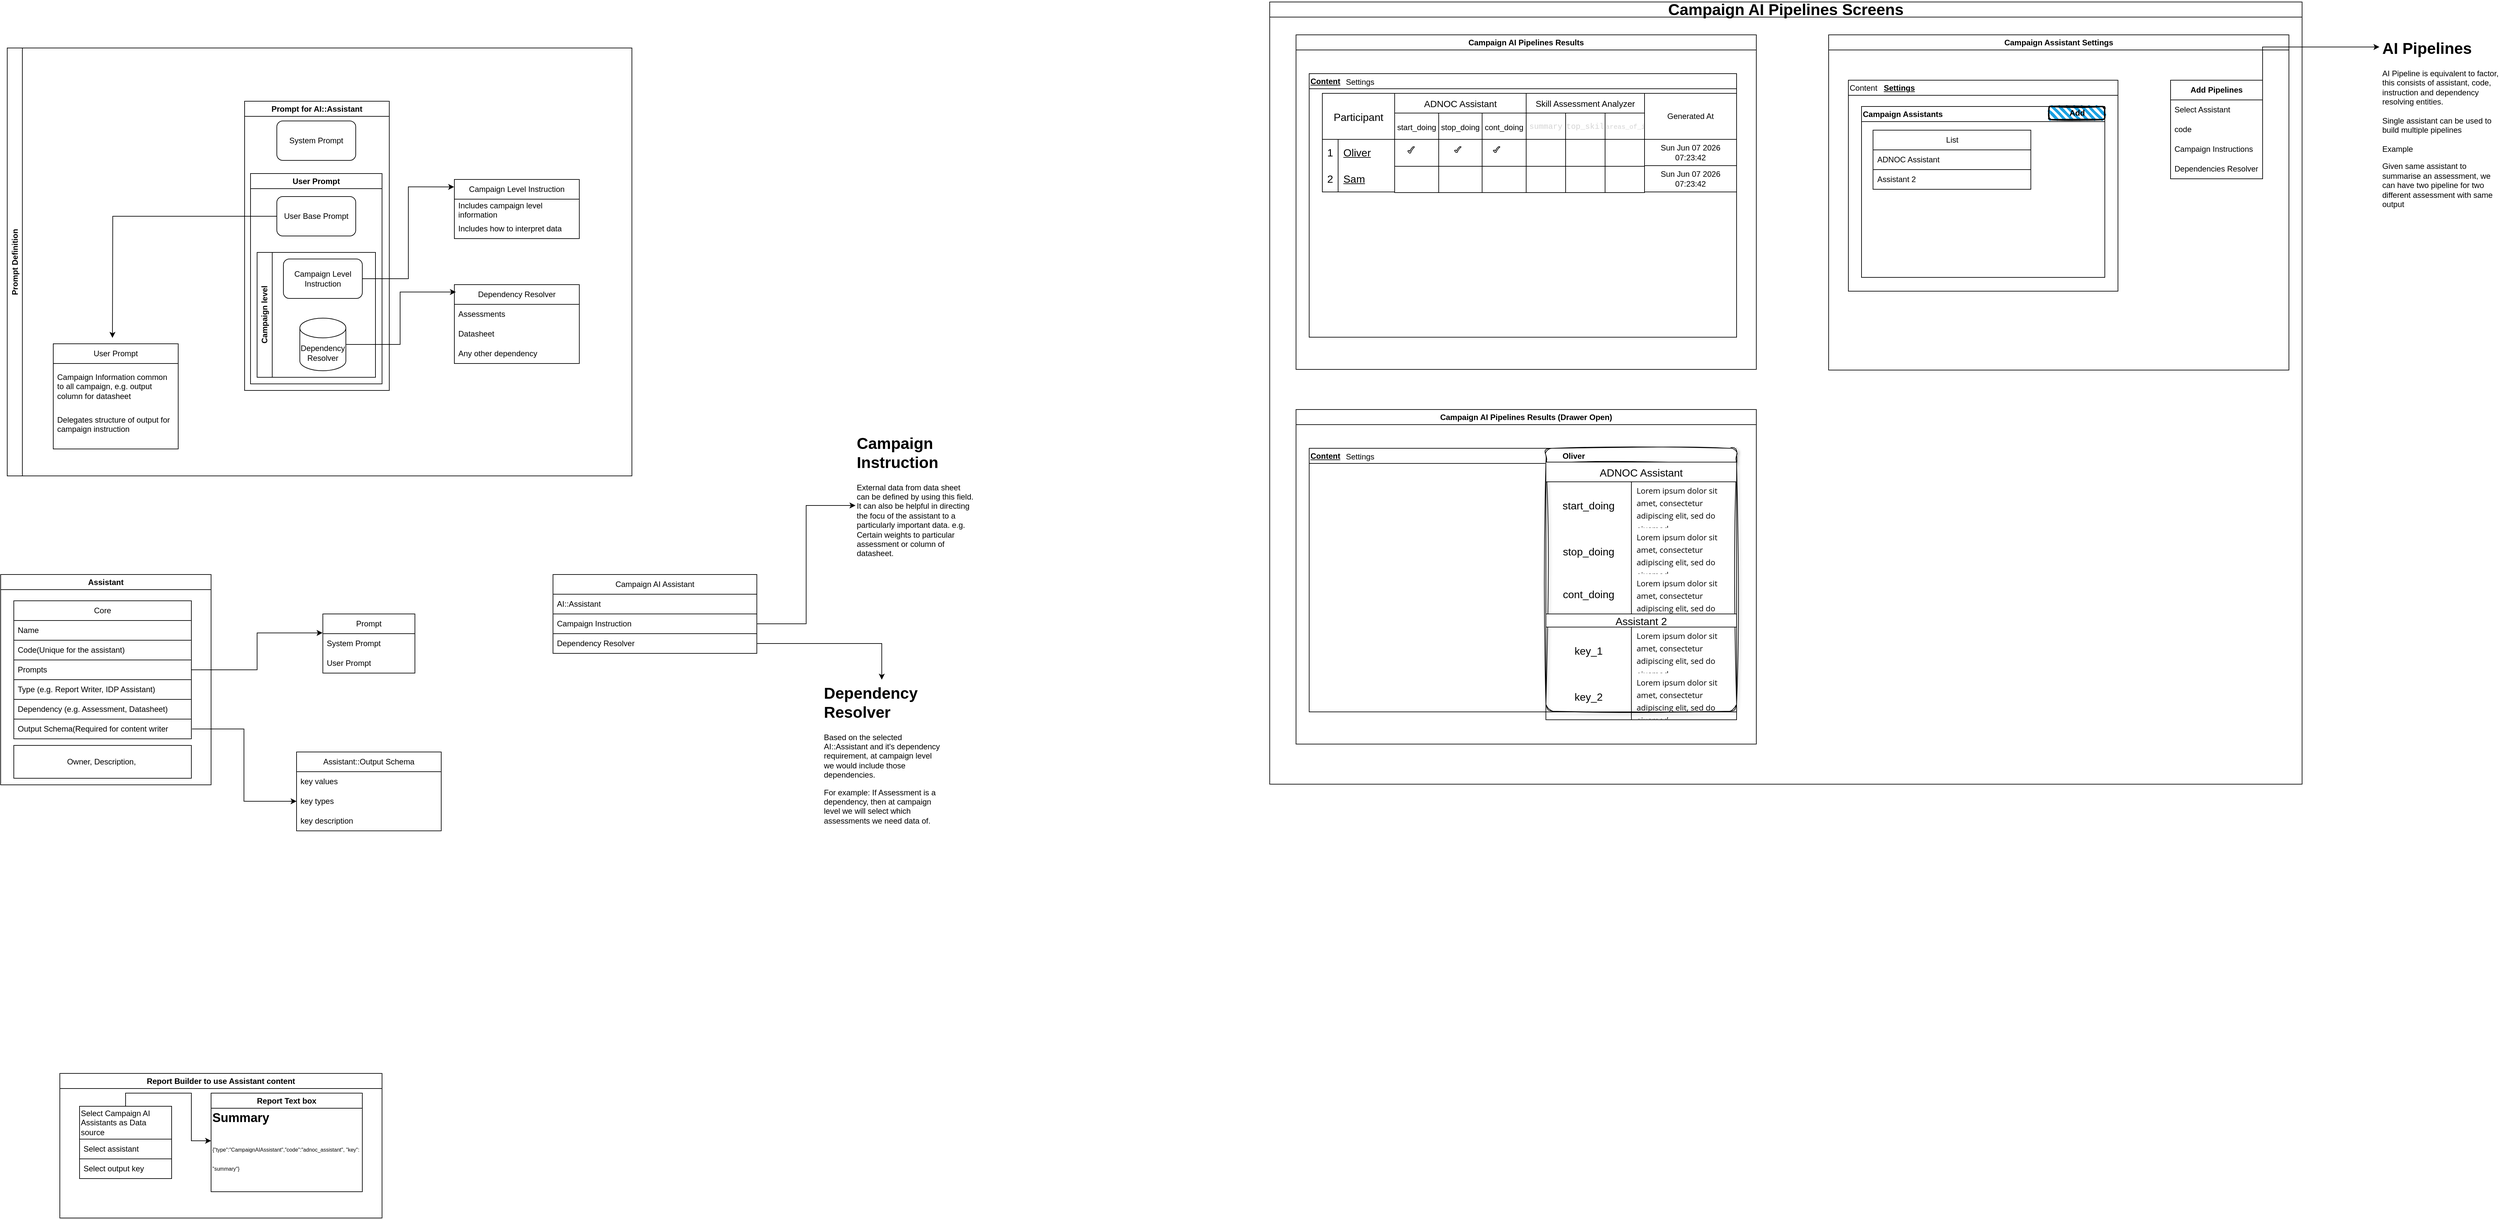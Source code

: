 <mxfile version="27.1.6">
  <diagram name="Page-1" id="SSzMfHvwIdfggM3md5LJ">
    <mxGraphModel dx="814" dy="12551" grid="1" gridSize="10" guides="1" tooltips="1" connect="1" arrows="1" fold="1" page="1" pageScale="1" pageWidth="19200" pageHeight="12000" math="0" shadow="0">
      <root>
        <mxCell id="0" />
        <mxCell id="1" parent="0" />
        <mxCell id="PlvmzQfx7ljTFL7CO23Y-20" value="Campaign Level Instruction" style="swimlane;fontStyle=0;childLayout=stackLayout;horizontal=1;startSize=30;horizontalStack=0;resizeParent=1;resizeParentMax=0;resizeLast=0;collapsible=1;marginBottom=0;whiteSpace=wrap;html=1;" parent="1" vertex="1">
          <mxGeometry x="790" y="-460" width="190" height="90" as="geometry" />
        </mxCell>
        <mxCell id="PlvmzQfx7ljTFL7CO23Y-21" value="Includes campaign level information" style="text;strokeColor=none;fillColor=none;align=left;verticalAlign=middle;spacingLeft=4;spacingRight=4;overflow=hidden;points=[[0,0.5],[1,0.5]];portConstraint=eastwest;rotatable=0;whiteSpace=wrap;html=1;" parent="PlvmzQfx7ljTFL7CO23Y-20" vertex="1">
          <mxGeometry y="30" width="190" height="30" as="geometry" />
        </mxCell>
        <mxCell id="PlvmzQfx7ljTFL7CO23Y-23" value="Includes how to interpret data" style="text;strokeColor=none;fillColor=none;align=left;verticalAlign=middle;spacingLeft=4;spacingRight=4;overflow=hidden;points=[[0,0.5],[1,0.5]];portConstraint=eastwest;rotatable=0;whiteSpace=wrap;html=1;" parent="PlvmzQfx7ljTFL7CO23Y-20" vertex="1">
          <mxGeometry y="60" width="190" height="30" as="geometry" />
        </mxCell>
        <mxCell id="PlvmzQfx7ljTFL7CO23Y-27" value="Dependency Resolver" style="swimlane;fontStyle=0;childLayout=stackLayout;horizontal=1;startSize=30;horizontalStack=0;resizeParent=1;resizeParentMax=0;resizeLast=0;collapsible=1;marginBottom=0;whiteSpace=wrap;html=1;" parent="1" vertex="1">
          <mxGeometry x="790" y="-300" width="190" height="120" as="geometry" />
        </mxCell>
        <mxCell id="PlvmzQfx7ljTFL7CO23Y-28" value="Assessments" style="text;strokeColor=none;fillColor=none;align=left;verticalAlign=middle;spacingLeft=4;spacingRight=4;overflow=hidden;points=[[0,0.5],[1,0.5]];portConstraint=eastwest;rotatable=0;whiteSpace=wrap;html=1;" parent="PlvmzQfx7ljTFL7CO23Y-27" vertex="1">
          <mxGeometry y="30" width="190" height="30" as="geometry" />
        </mxCell>
        <mxCell id="PlvmzQfx7ljTFL7CO23Y-29" value="Datasheet" style="text;strokeColor=none;fillColor=none;align=left;verticalAlign=middle;spacingLeft=4;spacingRight=4;overflow=hidden;points=[[0,0.5],[1,0.5]];portConstraint=eastwest;rotatable=0;whiteSpace=wrap;html=1;" parent="PlvmzQfx7ljTFL7CO23Y-27" vertex="1">
          <mxGeometry y="60" width="190" height="30" as="geometry" />
        </mxCell>
        <mxCell id="PlvmzQfx7ljTFL7CO23Y-30" value="Any other dependency" style="text;strokeColor=none;fillColor=none;align=left;verticalAlign=middle;spacingLeft=4;spacingRight=4;overflow=hidden;points=[[0,0.5],[1,0.5]];portConstraint=eastwest;rotatable=0;whiteSpace=wrap;html=1;" parent="PlvmzQfx7ljTFL7CO23Y-27" vertex="1">
          <mxGeometry y="90" width="190" height="30" as="geometry" />
        </mxCell>
        <mxCell id="CMrl497mcLFZJ8g_c2Jp-1" value="User Prompt" style="swimlane;fontStyle=0;childLayout=stackLayout;horizontal=1;startSize=30;horizontalStack=0;resizeParent=1;resizeParentMax=0;resizeLast=0;collapsible=1;marginBottom=0;whiteSpace=wrap;html=1;" parent="1" vertex="1">
          <mxGeometry x="180" y="-210" width="190" height="160" as="geometry" />
        </mxCell>
        <mxCell id="CMrl497mcLFZJ8g_c2Jp-2" value="Campaign Information common to all campaign, e.g. output column for datasheet" style="text;strokeColor=none;fillColor=none;align=left;verticalAlign=middle;spacingLeft=4;spacingRight=4;overflow=hidden;points=[[0,0.5],[1,0.5]];portConstraint=eastwest;rotatable=0;whiteSpace=wrap;html=1;" parent="CMrl497mcLFZJ8g_c2Jp-1" vertex="1">
          <mxGeometry y="30" width="190" height="70" as="geometry" />
        </mxCell>
        <mxCell id="CMrl497mcLFZJ8g_c2Jp-3" value="Delegates structure of output for campaign instruction&lt;div&gt;&lt;br&gt;&lt;/div&gt;" style="text;strokeColor=none;fillColor=none;align=left;verticalAlign=middle;spacingLeft=4;spacingRight=4;overflow=hidden;points=[[0,0.5],[1,0.5]];portConstraint=eastwest;rotatable=0;whiteSpace=wrap;html=1;" parent="CMrl497mcLFZJ8g_c2Jp-1" vertex="1">
          <mxGeometry y="100" width="190" height="60" as="geometry" />
        </mxCell>
        <mxCell id="bE3iOkApcKu_SPNstHbB-1" value="Assistant" style="swimlane;whiteSpace=wrap;html=1;" parent="1" vertex="1">
          <mxGeometry x="100" y="141" width="320" height="320" as="geometry">
            <mxRectangle x="100" y="141" width="90" height="30" as="alternateBounds" />
          </mxGeometry>
        </mxCell>
        <mxCell id="bE3iOkApcKu_SPNstHbB-2" value="Core" style="swimlane;fontStyle=0;childLayout=stackLayout;horizontal=1;startSize=30;horizontalStack=0;resizeParent=1;resizeParentMax=0;resizeLast=0;collapsible=1;marginBottom=0;whiteSpace=wrap;html=1;" parent="bE3iOkApcKu_SPNstHbB-1" vertex="1">
          <mxGeometry x="20" y="40" width="270" height="210" as="geometry" />
        </mxCell>
        <mxCell id="bE3iOkApcKu_SPNstHbB-3" value="Name" style="text;strokeColor=none;fillColor=none;align=left;verticalAlign=middle;spacingLeft=4;spacingRight=4;overflow=hidden;points=[[0,0.5],[1,0.5]];portConstraint=eastwest;rotatable=0;whiteSpace=wrap;html=1;" parent="bE3iOkApcKu_SPNstHbB-2" vertex="1">
          <mxGeometry y="30" width="270" height="30" as="geometry" />
        </mxCell>
        <mxCell id="bE3iOkApcKu_SPNstHbB-4" value="Code(Unique for the assistant)" style="text;strokeColor=default;fillColor=none;align=left;verticalAlign=middle;spacingLeft=4;spacingRight=4;overflow=hidden;points=[[0,0.5],[1,0.5]];portConstraint=eastwest;rotatable=0;whiteSpace=wrap;html=1;" parent="bE3iOkApcKu_SPNstHbB-2" vertex="1">
          <mxGeometry y="60" width="270" height="30" as="geometry" />
        </mxCell>
        <mxCell id="bE3iOkApcKu_SPNstHbB-5" value="Prompts" style="text;strokeColor=default;fillColor=none;align=left;verticalAlign=middle;spacingLeft=4;spacingRight=4;overflow=hidden;points=[[0,0.5],[1,0.5]];portConstraint=eastwest;rotatable=0;whiteSpace=wrap;html=1;" parent="bE3iOkApcKu_SPNstHbB-2" vertex="1">
          <mxGeometry y="90" width="270" height="30" as="geometry" />
        </mxCell>
        <mxCell id="bE3iOkApcKu_SPNstHbB-6" value="Type (e.g. Report Writer, IDP Assistant)" style="text;strokeColor=default;fillColor=none;align=left;verticalAlign=middle;spacingLeft=4;spacingRight=4;overflow=hidden;points=[[0,0.5],[1,0.5]];portConstraint=eastwest;rotatable=0;whiteSpace=wrap;html=1;" parent="bE3iOkApcKu_SPNstHbB-2" vertex="1">
          <mxGeometry y="120" width="270" height="30" as="geometry" />
        </mxCell>
        <mxCell id="bE3iOkApcKu_SPNstHbB-7" value="Dependency (e.g. Assessment, Datasheet)" style="text;strokeColor=default;fillColor=none;align=left;verticalAlign=middle;spacingLeft=4;spacingRight=4;overflow=hidden;points=[[0,0.5],[1,0.5]];portConstraint=eastwest;rotatable=0;whiteSpace=wrap;html=1;" parent="bE3iOkApcKu_SPNstHbB-2" vertex="1">
          <mxGeometry y="150" width="270" height="30" as="geometry" />
        </mxCell>
        <mxCell id="bE3iOkApcKu_SPNstHbB-8" value="Output Schema(Required for content writer" style="text;strokeColor=default;fillColor=none;align=left;verticalAlign=middle;spacingLeft=4;spacingRight=4;overflow=hidden;points=[[0,0.5],[1,0.5]];portConstraint=eastwest;rotatable=0;whiteSpace=wrap;html=1;perimeterSpacing=1;rounded=0;" parent="bE3iOkApcKu_SPNstHbB-2" vertex="1">
          <mxGeometry y="180" width="270" height="30" as="geometry" />
        </mxCell>
        <mxCell id="bE3iOkApcKu_SPNstHbB-20" value="" style="rounded=0;whiteSpace=wrap;html=1;" parent="bE3iOkApcKu_SPNstHbB-1" vertex="1">
          <mxGeometry x="20" y="260" width="270" height="50" as="geometry" />
        </mxCell>
        <mxCell id="bE3iOkApcKu_SPNstHbB-21" value="Owner, Description,&amp;nbsp;" style="text;html=1;align=center;verticalAlign=middle;whiteSpace=wrap;rounded=0;" parent="bE3iOkApcKu_SPNstHbB-1" vertex="1">
          <mxGeometry x="30" y="270" width="250" height="30" as="geometry" />
        </mxCell>
        <mxCell id="bE3iOkApcKu_SPNstHbB-9" value="Assistant::Output Schema" style="swimlane;fontStyle=0;childLayout=stackLayout;horizontal=1;startSize=30;horizontalStack=0;resizeParent=1;resizeParentMax=0;resizeLast=0;collapsible=1;marginBottom=0;whiteSpace=wrap;html=1;" parent="1" vertex="1">
          <mxGeometry x="550" y="411" width="220" height="120" as="geometry" />
        </mxCell>
        <mxCell id="bE3iOkApcKu_SPNstHbB-10" value="key values" style="text;strokeColor=none;fillColor=none;align=left;verticalAlign=middle;spacingLeft=4;spacingRight=4;overflow=hidden;points=[[0,0.5],[1,0.5]];portConstraint=eastwest;rotatable=0;whiteSpace=wrap;html=1;" parent="bE3iOkApcKu_SPNstHbB-9" vertex="1">
          <mxGeometry y="30" width="220" height="30" as="geometry" />
        </mxCell>
        <mxCell id="bE3iOkApcKu_SPNstHbB-11" value="key types" style="text;strokeColor=none;fillColor=none;align=left;verticalAlign=middle;spacingLeft=4;spacingRight=4;overflow=hidden;points=[[0,0.5],[1,0.5]];portConstraint=eastwest;rotatable=0;whiteSpace=wrap;html=1;" parent="bE3iOkApcKu_SPNstHbB-9" vertex="1">
          <mxGeometry y="60" width="220" height="30" as="geometry" />
        </mxCell>
        <mxCell id="bE3iOkApcKu_SPNstHbB-12" value="key description" style="text;strokeColor=none;fillColor=none;align=left;verticalAlign=middle;spacingLeft=4;spacingRight=4;overflow=hidden;points=[[0,0.5],[1,0.5]];portConstraint=eastwest;rotatable=0;whiteSpace=wrap;html=1;" parent="bE3iOkApcKu_SPNstHbB-9" vertex="1">
          <mxGeometry y="90" width="220" height="30" as="geometry" />
        </mxCell>
        <mxCell id="bE3iOkApcKu_SPNstHbB-13" style="edgeStyle=orthogonalEdgeStyle;rounded=0;orthogonalLoop=1;jettySize=auto;html=1;exitX=1;exitY=0.5;exitDx=0;exitDy=0;entryX=0;entryY=0.5;entryDx=0;entryDy=0;" parent="1" source="bE3iOkApcKu_SPNstHbB-8" target="bE3iOkApcKu_SPNstHbB-11" edge="1">
          <mxGeometry relative="1" as="geometry" />
        </mxCell>
        <mxCell id="bE3iOkApcKu_SPNstHbB-15" style="edgeStyle=orthogonalEdgeStyle;rounded=0;orthogonalLoop=1;jettySize=auto;html=1;exitX=1;exitY=0.5;exitDx=0;exitDy=0;entryX=-0.003;entryY=-0.038;entryDx=0;entryDy=0;entryPerimeter=0;" parent="1" source="bE3iOkApcKu_SPNstHbB-5" target="bE3iOkApcKu_SPNstHbB-48" edge="1">
          <mxGeometry relative="1" as="geometry">
            <mxPoint x="560" y="211" as="targetPoint" />
          </mxGeometry>
        </mxCell>
        <mxCell id="bE3iOkApcKu_SPNstHbB-16" value="Campaign AI Assistant" style="swimlane;fontStyle=0;childLayout=stackLayout;horizontal=1;startSize=30;horizontalStack=0;resizeParent=1;resizeParentMax=0;resizeLast=0;collapsible=1;marginBottom=0;whiteSpace=wrap;html=1;" parent="1" vertex="1">
          <mxGeometry x="940" y="141" width="310" height="120" as="geometry" />
        </mxCell>
        <mxCell id="bE3iOkApcKu_SPNstHbB-18" value="AI::Assistant" style="text;strokeColor=none;fillColor=none;align=left;verticalAlign=middle;spacingLeft=4;spacingRight=4;overflow=hidden;points=[[0,0.5],[1,0.5]];portConstraint=eastwest;rotatable=0;whiteSpace=wrap;html=1;" parent="bE3iOkApcKu_SPNstHbB-16" vertex="1">
          <mxGeometry y="30" width="310" height="30" as="geometry" />
        </mxCell>
        <mxCell id="bE3iOkApcKu_SPNstHbB-19" value="Campaign Instruction" style="text;strokeColor=default;fillColor=none;align=left;verticalAlign=middle;spacingLeft=4;spacingRight=4;overflow=hidden;points=[[0,0.5],[1,0.5]];portConstraint=eastwest;rotatable=0;whiteSpace=wrap;html=1;" parent="bE3iOkApcKu_SPNstHbB-16" vertex="1">
          <mxGeometry y="60" width="310" height="30" as="geometry" />
        </mxCell>
        <mxCell id="bE3iOkApcKu_SPNstHbB-24" value="Dependency Resolver" style="text;strokeColor=none;fillColor=none;align=left;verticalAlign=middle;spacingLeft=4;spacingRight=4;overflow=hidden;points=[[0,0.5],[1,0.5]];portConstraint=eastwest;rotatable=0;whiteSpace=wrap;html=1;" parent="bE3iOkApcKu_SPNstHbB-16" vertex="1">
          <mxGeometry y="90" width="310" height="30" as="geometry" />
        </mxCell>
        <mxCell id="bE3iOkApcKu_SPNstHbB-32" value="Prompt for AI::Assistant" style="swimlane;whiteSpace=wrap;html=1;" parent="1" vertex="1">
          <mxGeometry x="471" y="-579" width="220" height="440" as="geometry" />
        </mxCell>
        <mxCell id="bE3iOkApcKu_SPNstHbB-33" value="System Prompt" style="rounded=1;whiteSpace=wrap;html=1;" parent="bE3iOkApcKu_SPNstHbB-32" vertex="1">
          <mxGeometry x="49" y="30" width="120" height="60" as="geometry" />
        </mxCell>
        <mxCell id="bE3iOkApcKu_SPNstHbB-41" style="edgeStyle=orthogonalEdgeStyle;rounded=0;orthogonalLoop=1;jettySize=auto;html=1;exitX=0;exitY=0.5;exitDx=0;exitDy=0;" parent="bE3iOkApcKu_SPNstHbB-32" source="bE3iOkApcKu_SPNstHbB-34" edge="1">
          <mxGeometry relative="1" as="geometry">
            <mxPoint x="-201" y="360" as="targetPoint" />
          </mxGeometry>
        </mxCell>
        <mxCell id="bE3iOkApcKu_SPNstHbB-34" value="User Base Prompt" style="rounded=1;whiteSpace=wrap;html=1;" parent="bE3iOkApcKu_SPNstHbB-32" vertex="1">
          <mxGeometry x="49" y="145" width="120" height="60" as="geometry" />
        </mxCell>
        <mxCell id="bE3iOkApcKu_SPNstHbB-35" value="Campaign level" style="swimlane;horizontal=0;whiteSpace=wrap;html=1;" parent="bE3iOkApcKu_SPNstHbB-32" vertex="1">
          <mxGeometry x="19" y="230" width="180" height="190" as="geometry" />
        </mxCell>
        <mxCell id="bE3iOkApcKu_SPNstHbB-36" value="Campaign Level Instruction" style="rounded=1;whiteSpace=wrap;html=1;" parent="bE3iOkApcKu_SPNstHbB-35" vertex="1">
          <mxGeometry x="40" y="10" width="120" height="60" as="geometry" />
        </mxCell>
        <mxCell id="bE3iOkApcKu_SPNstHbB-37" style="edgeStyle=orthogonalEdgeStyle;rounded=0;orthogonalLoop=1;jettySize=auto;html=1;exitX=1;exitY=0;exitDx=0;exitDy=0;" parent="bE3iOkApcKu_SPNstHbB-32" source="bE3iOkApcKu_SPNstHbB-38" edge="1">
          <mxGeometry relative="1" as="geometry">
            <mxPoint x="209.069" y="110" as="targetPoint" />
          </mxGeometry>
        </mxCell>
        <mxCell id="bE3iOkApcKu_SPNstHbB-38" value="User Prompt" style="swimlane;whiteSpace=wrap;html=1;" parent="bE3iOkApcKu_SPNstHbB-32" vertex="1">
          <mxGeometry x="9" y="110" width="200" height="320" as="geometry" />
        </mxCell>
        <mxCell id="bE3iOkApcKu_SPNstHbB-39" value="Dependency Resolver" style="shape=cylinder3;whiteSpace=wrap;html=1;boundedLbl=1;backgroundOutline=1;size=15;" parent="bE3iOkApcKu_SPNstHbB-38" vertex="1">
          <mxGeometry x="75" y="220" width="70" height="80" as="geometry" />
        </mxCell>
        <mxCell id="bE3iOkApcKu_SPNstHbB-42" style="edgeStyle=orthogonalEdgeStyle;rounded=0;orthogonalLoop=1;jettySize=auto;html=1;exitX=1;exitY=0.5;exitDx=0;exitDy=0;entryX=-0.002;entryY=0.126;entryDx=0;entryDy=0;entryPerimeter=0;" parent="1" source="bE3iOkApcKu_SPNstHbB-36" target="PlvmzQfx7ljTFL7CO23Y-20" edge="1">
          <mxGeometry relative="1" as="geometry" />
        </mxCell>
        <mxCell id="bE3iOkApcKu_SPNstHbB-43" style="edgeStyle=orthogonalEdgeStyle;rounded=0;orthogonalLoop=1;jettySize=auto;html=1;exitX=1;exitY=0.5;exitDx=0;exitDy=0;exitPerimeter=0;entryX=0.012;entryY=0.094;entryDx=0;entryDy=0;entryPerimeter=0;" parent="1" source="bE3iOkApcKu_SPNstHbB-39" target="PlvmzQfx7ljTFL7CO23Y-27" edge="1">
          <mxGeometry relative="1" as="geometry" />
        </mxCell>
        <mxCell id="bE3iOkApcKu_SPNstHbB-45" value="&lt;h1 style=&quot;margin-top: 0px;&quot;&gt;Dependency Resolver&lt;/h1&gt;&lt;p&gt;Based on the selected AI::Assistant and it&#39;s dependency requirement, at campaign level we would include those dependencies.&lt;/p&gt;&lt;p&gt;For example: If Assessment is a dependency, then at campaign level we will select which assessments we need data of.&lt;/p&gt;" style="text;html=1;whiteSpace=wrap;overflow=hidden;rounded=0;" parent="1" vertex="1">
          <mxGeometry x="1350" y="301" width="180" height="230" as="geometry" />
        </mxCell>
        <mxCell id="bE3iOkApcKu_SPNstHbB-46" style="edgeStyle=orthogonalEdgeStyle;rounded=0;orthogonalLoop=1;jettySize=auto;html=1;exitX=1;exitY=0.5;exitDx=0;exitDy=0;" parent="1" source="bE3iOkApcKu_SPNstHbB-24" target="bE3iOkApcKu_SPNstHbB-45" edge="1">
          <mxGeometry relative="1" as="geometry" />
        </mxCell>
        <mxCell id="bE3iOkApcKu_SPNstHbB-47" value="Prompt" style="swimlane;fontStyle=0;childLayout=stackLayout;horizontal=1;startSize=30;horizontalStack=0;resizeParent=1;resizeParentMax=0;resizeLast=0;collapsible=1;marginBottom=0;whiteSpace=wrap;html=1;" parent="1" vertex="1">
          <mxGeometry x="590" y="201" width="140" height="90" as="geometry" />
        </mxCell>
        <mxCell id="bE3iOkApcKu_SPNstHbB-48" value="System Prompt" style="text;strokeColor=none;fillColor=none;align=left;verticalAlign=middle;spacingLeft=4;spacingRight=4;overflow=hidden;points=[[0,0.5],[1,0.5]];portConstraint=eastwest;rotatable=0;whiteSpace=wrap;html=1;" parent="bE3iOkApcKu_SPNstHbB-47" vertex="1">
          <mxGeometry y="30" width="140" height="30" as="geometry" />
        </mxCell>
        <mxCell id="bE3iOkApcKu_SPNstHbB-49" value="User Prompt" style="text;strokeColor=none;fillColor=none;align=left;verticalAlign=middle;spacingLeft=4;spacingRight=4;overflow=hidden;points=[[0,0.5],[1,0.5]];portConstraint=eastwest;rotatable=0;whiteSpace=wrap;html=1;" parent="bE3iOkApcKu_SPNstHbB-47" vertex="1">
          <mxGeometry y="60" width="140" height="30" as="geometry" />
        </mxCell>
        <mxCell id="bE3iOkApcKu_SPNstHbB-51" value="&lt;h1 style=&quot;margin-top: 0px;&quot;&gt;Campaign Instruction&lt;/h1&gt;&lt;p&gt;External data from data sheet can be defined by using this field. It can also be helpful in directing the focu of the assistant to a particularly important data. e.g. Certain weights to particular assessment or column of datasheet.&lt;/p&gt;" style="text;html=1;whiteSpace=wrap;overflow=hidden;rounded=0;" parent="1" vertex="1">
          <mxGeometry x="1400" y="-79" width="180" height="230" as="geometry" />
        </mxCell>
        <mxCell id="bE3iOkApcKu_SPNstHbB-52" style="edgeStyle=orthogonalEdgeStyle;rounded=0;orthogonalLoop=1;jettySize=auto;html=1;exitX=1;exitY=0.5;exitDx=0;exitDy=0;entryX=0;entryY=0.5;entryDx=0;entryDy=0;" parent="1" source="bE3iOkApcKu_SPNstHbB-19" target="bE3iOkApcKu_SPNstHbB-51" edge="1">
          <mxGeometry relative="1" as="geometry" />
        </mxCell>
        <mxCell id="bE3iOkApcKu_SPNstHbB-53" value="Prompt Definition" style="swimlane;horizontal=0;whiteSpace=wrap;html=1;" parent="1" vertex="1">
          <mxGeometry x="110" y="-660" width="950" height="651" as="geometry" />
        </mxCell>
        <mxCell id="bE3iOkApcKu_SPNstHbB-54" value="Campaign AI Pipelines Screens" style="swimlane;whiteSpace=wrap;html=1;swimlaneLine=1;fontSize=24;" parent="1" vertex="1">
          <mxGeometry x="2030" y="-730" width="1570" height="1190" as="geometry">
            <mxRectangle x="2030" y="-730" width="390" height="40" as="alternateBounds" />
          </mxGeometry>
        </mxCell>
        <mxCell id="bE3iOkApcKu_SPNstHbB-55" value="Campaign AI Pipelines Results" style="swimlane;whiteSpace=wrap;html=1;" parent="bE3iOkApcKu_SPNstHbB-54" vertex="1">
          <mxGeometry x="40" y="50" width="700" height="509" as="geometry" />
        </mxCell>
        <mxCell id="bE3iOkApcKu_SPNstHbB-84" value="Skill Assessment Analyzer" style="shape=table;startSize=30;container=1;collapsible=0;childLayout=tableLayout;strokeColor=default;fontSize=13;" parent="bE3iOkApcKu_SPNstHbB-55" vertex="1">
          <mxGeometry x="350" y="89" width="180" height="151.0" as="geometry" />
        </mxCell>
        <mxCell id="bE3iOkApcKu_SPNstHbB-93" value="" style="shape=tableRow;horizontal=1;startSize=0;swimlaneHead=0;swimlaneBody=0;strokeColor=inherit;top=0;left=0;bottom=0;right=0;collapsible=0;dropTarget=0;fillColor=none;points=[[0,0.5],[1,0.5]];portConstraint=eastwest;fontSize=16;" parent="bE3iOkApcKu_SPNstHbB-84" vertex="1">
          <mxGeometry y="30" width="180" height="40" as="geometry" />
        </mxCell>
        <mxCell id="bE3iOkApcKu_SPNstHbB-94" value="&lt;div style=&quot;font-family: Menlo, Monaco, &amp;quot;Courier New&amp;quot;, monospace; font-size: 12px; line-height: 18px; white-space: pre;&quot;&gt;&lt;font style=&quot;color: light-dark(rgb(212, 212, 212), rgb(255, 255, 255));&quot;&gt;summary&lt;/font&gt;&lt;/div&gt;" style="shape=partialRectangle;html=1;whiteSpace=wrap;connectable=0;strokeColor=inherit;overflow=hidden;fillColor=none;top=0;left=0;bottom=0;right=0;pointerEvents=1;fontSize=16;" parent="bE3iOkApcKu_SPNstHbB-93" vertex="1">
          <mxGeometry width="60" height="40" as="geometry">
            <mxRectangle width="60" height="40" as="alternateBounds" />
          </mxGeometry>
        </mxCell>
        <mxCell id="bE3iOkApcKu_SPNstHbB-95" value="&lt;div style=&quot;font-family: Menlo, Monaco, &amp;quot;Courier New&amp;quot;, monospace; font-size: 12px; line-height: 18px; white-space: pre;&quot;&gt;&lt;font style=&quot;color: light-dark(rgb(212, 212, 212), rgb(255, 255, 255));&quot;&gt;top_skill&lt;/font&gt;&lt;/div&gt;" style="shape=partialRectangle;html=1;whiteSpace=wrap;connectable=0;strokeColor=inherit;overflow=hidden;fillColor=none;top=0;left=0;bottom=0;right=0;pointerEvents=1;fontSize=16;" parent="bE3iOkApcKu_SPNstHbB-93" vertex="1">
          <mxGeometry x="60" width="60" height="40" as="geometry">
            <mxRectangle width="60" height="40" as="alternateBounds" />
          </mxGeometry>
        </mxCell>
        <mxCell id="bE3iOkApcKu_SPNstHbB-96" value="&lt;div style=&quot;font-family: Menlo, Monaco, &amp;quot;Courier New&amp;quot;, monospace; line-height: 18px; white-space: pre;&quot;&gt;&lt;font style=&quot;color: light-dark(rgb(212, 212, 212), rgb(255, 255, 255)); font-size: 10px;&quot;&gt;areas_of_improvement&lt;/font&gt;&lt;/div&gt;" style="shape=partialRectangle;html=1;connectable=0;strokeColor=inherit;overflow=hidden;fillColor=none;top=0;left=0;bottom=0;right=0;pointerEvents=1;fontSize=16;whiteSpace=wrap;" parent="bE3iOkApcKu_SPNstHbB-93" vertex="1">
          <mxGeometry x="120" width="60" height="40" as="geometry">
            <mxRectangle width="60" height="40" as="alternateBounds" />
          </mxGeometry>
        </mxCell>
        <mxCell id="bE3iOkApcKu_SPNstHbB-85" value="" style="shape=tableRow;horizontal=0;startSize=0;swimlaneHead=0;swimlaneBody=0;strokeColor=inherit;top=0;left=0;bottom=0;right=0;collapsible=0;dropTarget=0;fillColor=none;points=[[0,0.5],[1,0.5]];portConstraint=eastwest;fontSize=16;" parent="bE3iOkApcKu_SPNstHbB-84" vertex="1">
          <mxGeometry y="70" width="180" height="41" as="geometry" />
        </mxCell>
        <mxCell id="bE3iOkApcKu_SPNstHbB-86" value="" style="shape=partialRectangle;html=1;whiteSpace=wrap;connectable=0;strokeColor=inherit;overflow=hidden;fillColor=none;top=0;left=0;bottom=0;right=0;pointerEvents=1;fontSize=16;" parent="bE3iOkApcKu_SPNstHbB-85" vertex="1">
          <mxGeometry width="60" height="41" as="geometry">
            <mxRectangle width="60" height="41" as="alternateBounds" />
          </mxGeometry>
        </mxCell>
        <mxCell id="bE3iOkApcKu_SPNstHbB-87" value="" style="shape=partialRectangle;html=1;whiteSpace=wrap;connectable=0;strokeColor=inherit;overflow=hidden;fillColor=none;top=0;left=0;bottom=0;right=0;pointerEvents=1;fontSize=16;" parent="bE3iOkApcKu_SPNstHbB-85" vertex="1">
          <mxGeometry x="60" width="60" height="41" as="geometry">
            <mxRectangle width="60" height="41" as="alternateBounds" />
          </mxGeometry>
        </mxCell>
        <mxCell id="bE3iOkApcKu_SPNstHbB-88" value="" style="shape=partialRectangle;html=1;whiteSpace=wrap;connectable=0;strokeColor=inherit;overflow=hidden;fillColor=none;top=0;left=0;bottom=0;right=0;pointerEvents=1;fontSize=16;" parent="bE3iOkApcKu_SPNstHbB-85" vertex="1">
          <mxGeometry x="120" width="60" height="41" as="geometry">
            <mxRectangle width="60" height="41" as="alternateBounds" />
          </mxGeometry>
        </mxCell>
        <mxCell id="bE3iOkApcKu_SPNstHbB-89" value="" style="shape=tableRow;horizontal=0;startSize=0;swimlaneHead=0;swimlaneBody=0;strokeColor=inherit;top=0;left=0;bottom=0;right=0;collapsible=0;dropTarget=0;fillColor=none;points=[[0,0.5],[1,0.5]];portConstraint=eastwest;fontSize=16;" parent="bE3iOkApcKu_SPNstHbB-84" vertex="1">
          <mxGeometry y="111" width="180" height="40" as="geometry" />
        </mxCell>
        <mxCell id="bE3iOkApcKu_SPNstHbB-90" value="" style="shape=partialRectangle;html=1;whiteSpace=wrap;connectable=0;strokeColor=inherit;overflow=hidden;fillColor=none;top=0;left=0;bottom=0;right=0;pointerEvents=1;fontSize=16;" parent="bE3iOkApcKu_SPNstHbB-89" vertex="1">
          <mxGeometry width="60" height="40" as="geometry">
            <mxRectangle width="60" height="40" as="alternateBounds" />
          </mxGeometry>
        </mxCell>
        <mxCell id="bE3iOkApcKu_SPNstHbB-91" value="" style="shape=partialRectangle;html=1;whiteSpace=wrap;connectable=0;strokeColor=inherit;overflow=hidden;fillColor=none;top=0;left=0;bottom=0;right=0;pointerEvents=1;fontSize=16;" parent="bE3iOkApcKu_SPNstHbB-89" vertex="1">
          <mxGeometry x="60" width="60" height="40" as="geometry">
            <mxRectangle width="60" height="40" as="alternateBounds" />
          </mxGeometry>
        </mxCell>
        <mxCell id="bE3iOkApcKu_SPNstHbB-92" value="" style="shape=partialRectangle;html=1;whiteSpace=wrap;connectable=0;strokeColor=inherit;overflow=hidden;fillColor=none;top=0;left=0;bottom=0;right=0;pointerEvents=1;fontSize=16;" parent="bE3iOkApcKu_SPNstHbB-89" vertex="1">
          <mxGeometry x="120" width="60" height="40" as="geometry">
            <mxRectangle width="60" height="40" as="alternateBounds" />
          </mxGeometry>
        </mxCell>
        <mxCell id="bE3iOkApcKu_SPNstHbB-97" value="Participant" style="shape=table;startSize=70;container=1;collapsible=0;childLayout=tableLayout;fixedRows=1;rowLines=0;fontStyle=0;strokeColor=default;fontSize=16;" parent="bE3iOkApcKu_SPNstHbB-55" vertex="1">
          <mxGeometry x="40" y="89" width="110" height="150" as="geometry" />
        </mxCell>
        <mxCell id="bE3iOkApcKu_SPNstHbB-98" value="" style="shape=tableRow;horizontal=0;startSize=0;swimlaneHead=0;swimlaneBody=0;top=0;left=0;bottom=0;right=0;collapsible=0;dropTarget=0;fillColor=none;points=[[0,0.5],[1,0.5]];portConstraint=eastwest;strokeColor=inherit;fontSize=16;" parent="bE3iOkApcKu_SPNstHbB-97" vertex="1">
          <mxGeometry y="70" width="110" height="40" as="geometry" />
        </mxCell>
        <mxCell id="bE3iOkApcKu_SPNstHbB-99" value="1" style="shape=partialRectangle;html=1;whiteSpace=wrap;connectable=0;fillColor=none;top=0;left=0;bottom=0;right=0;overflow=hidden;pointerEvents=1;strokeColor=inherit;fontSize=16;" parent="bE3iOkApcKu_SPNstHbB-98" vertex="1">
          <mxGeometry width="24" height="40" as="geometry">
            <mxRectangle width="24" height="40" as="alternateBounds" />
          </mxGeometry>
        </mxCell>
        <mxCell id="bE3iOkApcKu_SPNstHbB-100" value="&lt;u&gt;Oliver&lt;/u&gt;" style="shape=partialRectangle;html=1;whiteSpace=wrap;connectable=0;fillColor=none;top=0;left=0;bottom=0;right=0;align=left;spacingLeft=6;overflow=hidden;strokeColor=inherit;fontSize=16;" parent="bE3iOkApcKu_SPNstHbB-98" vertex="1">
          <mxGeometry x="24" width="86" height="40" as="geometry">
            <mxRectangle width="86" height="40" as="alternateBounds" />
          </mxGeometry>
        </mxCell>
        <mxCell id="bE3iOkApcKu_SPNstHbB-101" value="" style="shape=tableRow;horizontal=0;startSize=0;swimlaneHead=0;swimlaneBody=0;top=0;left=0;bottom=0;right=0;collapsible=0;dropTarget=0;fillColor=none;points=[[0,0.5],[1,0.5]];portConstraint=eastwest;strokeColor=inherit;fontSize=16;" parent="bE3iOkApcKu_SPNstHbB-97" vertex="1">
          <mxGeometry y="110" width="110" height="40" as="geometry" />
        </mxCell>
        <mxCell id="bE3iOkApcKu_SPNstHbB-102" value="2" style="shape=partialRectangle;html=1;whiteSpace=wrap;connectable=0;fillColor=none;top=0;left=0;bottom=0;right=0;overflow=hidden;strokeColor=inherit;fontSize=16;" parent="bE3iOkApcKu_SPNstHbB-101" vertex="1">
          <mxGeometry width="24" height="40" as="geometry">
            <mxRectangle width="24" height="40" as="alternateBounds" />
          </mxGeometry>
        </mxCell>
        <mxCell id="bE3iOkApcKu_SPNstHbB-103" value="&lt;u&gt;Sam&lt;/u&gt;" style="shape=partialRectangle;html=1;whiteSpace=wrap;connectable=0;fillColor=none;top=0;left=0;bottom=0;right=0;align=left;spacingLeft=6;overflow=hidden;strokeColor=inherit;fontSize=16;" parent="bE3iOkApcKu_SPNstHbB-101" vertex="1">
          <mxGeometry x="24" width="86" height="40" as="geometry">
            <mxRectangle width="86" height="40" as="alternateBounds" />
          </mxGeometry>
        </mxCell>
        <mxCell id="bE3iOkApcKu_SPNstHbB-107" value="&lt;u&gt;Content&lt;/u&gt;" style="swimlane;whiteSpace=wrap;html=1;align=left;" parent="bE3iOkApcKu_SPNstHbB-55" vertex="1">
          <mxGeometry x="20" y="59" width="650" height="401" as="geometry" />
        </mxCell>
        <mxCell id="bE3iOkApcKu_SPNstHbB-108" value="Settings" style="text;html=1;align=center;verticalAlign=middle;whiteSpace=wrap;rounded=0;" parent="bE3iOkApcKu_SPNstHbB-107" vertex="1">
          <mxGeometry x="45" y="-5" width="65" height="35" as="geometry" />
        </mxCell>
        <mxCell id="bE3iOkApcKu_SPNstHbB-112" value="Generated At" style="swimlane;fontStyle=0;childLayout=stackLayout;horizontal=1;startSize=70;horizontalStack=0;resizeParent=1;resizeParentMax=0;resizeLast=0;collapsible=1;marginBottom=0;whiteSpace=wrap;html=1;" parent="bE3iOkApcKu_SPNstHbB-107" vertex="1">
          <mxGeometry x="510" y="30" width="140" height="150" as="geometry" />
        </mxCell>
        <UserObject label="%date{ddd mmm dd yyyy HH:MM:ss}%" placeholders="1" id="bE3iOkApcKu_SPNstHbB-116">
          <mxCell style="text;html=1;strokeColor=none;fillColor=none;align=center;verticalAlign=middle;whiteSpace=wrap;overflow=hidden;" parent="bE3iOkApcKu_SPNstHbB-112" vertex="1">
            <mxGeometry y="70" width="140" height="40" as="geometry" />
          </mxCell>
        </UserObject>
        <UserObject label="%date{ddd mmm dd yyyy HH:MM:ss}%" placeholders="1" id="bE3iOkApcKu_SPNstHbB-117">
          <mxCell style="text;html=1;strokeColor=default;fillColor=none;align=center;verticalAlign=middle;whiteSpace=wrap;overflow=hidden;" parent="bE3iOkApcKu_SPNstHbB-112" vertex="1">
            <mxGeometry y="110" width="140" height="40" as="geometry" />
          </mxCell>
        </UserObject>
        <mxCell id="bE3iOkApcKu_SPNstHbB-57" value="ADNOC Assistant" style="shape=table;startSize=30;container=1;collapsible=0;childLayout=tableLayout;strokeColor=default;fontSize=14;" parent="bE3iOkApcKu_SPNstHbB-107" vertex="1">
          <mxGeometry x="130" y="30" width="200" height="151.0" as="geometry" />
        </mxCell>
        <mxCell id="bE3iOkApcKu_SPNstHbB-58" value="" style="shape=tableRow;horizontal=0;startSize=0;swimlaneHead=0;swimlaneBody=0;strokeColor=inherit;top=0;left=0;bottom=0;right=0;collapsible=0;dropTarget=0;fillColor=none;points=[[0,0.5],[1,0.5]];portConstraint=eastwest;fontSize=16;" parent="bE3iOkApcKu_SPNstHbB-57" vertex="1">
          <mxGeometry y="30" width="200" height="40" as="geometry" />
        </mxCell>
        <mxCell id="bE3iOkApcKu_SPNstHbB-59" value="&lt;font style=&quot;font-size: 12px;&quot;&gt;start_doing&lt;/font&gt;" style="shape=partialRectangle;html=1;whiteSpace=wrap;connectable=0;strokeColor=inherit;overflow=hidden;fillColor=none;top=0;left=0;bottom=0;right=0;pointerEvents=1;fontSize=16;" parent="bE3iOkApcKu_SPNstHbB-58" vertex="1">
          <mxGeometry width="67" height="40" as="geometry">
            <mxRectangle width="67" height="40" as="alternateBounds" />
          </mxGeometry>
        </mxCell>
        <mxCell id="bE3iOkApcKu_SPNstHbB-60" value="&lt;span style=&quot;font-size: 12px;&quot;&gt;stop_doing&lt;/span&gt;" style="shape=partialRectangle;html=1;whiteSpace=wrap;connectable=0;strokeColor=inherit;overflow=hidden;fillColor=none;top=0;left=0;bottom=0;right=0;pointerEvents=1;fontSize=16;" parent="bE3iOkApcKu_SPNstHbB-58" vertex="1">
          <mxGeometry x="67" width="66" height="40" as="geometry">
            <mxRectangle width="66" height="40" as="alternateBounds" />
          </mxGeometry>
        </mxCell>
        <mxCell id="bE3iOkApcKu_SPNstHbB-61" value="&lt;font style=&quot;font-size: 12px;&quot;&gt;cont_doing&lt;/font&gt;" style="shape=partialRectangle;html=1;whiteSpace=wrap;connectable=0;strokeColor=inherit;overflow=hidden;fillColor=none;top=0;left=0;bottom=0;right=0;pointerEvents=1;fontSize=16;" parent="bE3iOkApcKu_SPNstHbB-58" vertex="1">
          <mxGeometry x="133" width="67" height="40" as="geometry">
            <mxRectangle width="67" height="40" as="alternateBounds" />
          </mxGeometry>
        </mxCell>
        <mxCell id="bE3iOkApcKu_SPNstHbB-62" value="" style="shape=tableRow;horizontal=0;startSize=0;swimlaneHead=0;swimlaneBody=0;strokeColor=inherit;top=0;left=0;bottom=0;right=0;collapsible=0;dropTarget=0;fillColor=none;points=[[0,0.5],[1,0.5]];portConstraint=eastwest;fontSize=16;" parent="bE3iOkApcKu_SPNstHbB-57" vertex="1">
          <mxGeometry y="70" width="200" height="41" as="geometry" />
        </mxCell>
        <mxCell id="bE3iOkApcKu_SPNstHbB-63" value="" style="shape=partialRectangle;html=1;whiteSpace=wrap;connectable=0;strokeColor=inherit;overflow=hidden;fillColor=none;top=0;left=0;bottom=0;right=0;pointerEvents=1;fontSize=16;" parent="bE3iOkApcKu_SPNstHbB-62" vertex="1">
          <mxGeometry width="67" height="41" as="geometry">
            <mxRectangle width="67" height="41" as="alternateBounds" />
          </mxGeometry>
        </mxCell>
        <mxCell id="bE3iOkApcKu_SPNstHbB-64" value="" style="shape=partialRectangle;html=1;whiteSpace=wrap;connectable=0;strokeColor=inherit;overflow=hidden;fillColor=none;top=0;left=0;bottom=0;right=0;pointerEvents=1;fontSize=16;" parent="bE3iOkApcKu_SPNstHbB-62" vertex="1">
          <mxGeometry x="67" width="66" height="41" as="geometry">
            <mxRectangle width="66" height="41" as="alternateBounds" />
          </mxGeometry>
        </mxCell>
        <mxCell id="bE3iOkApcKu_SPNstHbB-65" value="" style="shape=partialRectangle;html=1;whiteSpace=wrap;connectable=0;strokeColor=inherit;overflow=hidden;fillColor=none;top=0;left=0;bottom=0;right=0;pointerEvents=1;fontSize=16;" parent="bE3iOkApcKu_SPNstHbB-62" vertex="1">
          <mxGeometry x="133" width="67" height="41" as="geometry">
            <mxRectangle width="67" height="41" as="alternateBounds" />
          </mxGeometry>
        </mxCell>
        <mxCell id="bE3iOkApcKu_SPNstHbB-66" value="" style="shape=tableRow;horizontal=0;startSize=0;swimlaneHead=0;swimlaneBody=0;strokeColor=inherit;top=0;left=0;bottom=0;right=0;collapsible=0;dropTarget=0;fillColor=none;points=[[0,0.5],[1,0.5]];portConstraint=eastwest;fontSize=16;" parent="bE3iOkApcKu_SPNstHbB-57" vertex="1">
          <mxGeometry y="111" width="200" height="40" as="geometry" />
        </mxCell>
        <mxCell id="bE3iOkApcKu_SPNstHbB-67" value="" style="shape=partialRectangle;html=1;whiteSpace=wrap;connectable=0;strokeColor=inherit;overflow=hidden;fillColor=none;top=0;left=0;bottom=0;right=0;pointerEvents=1;fontSize=16;" parent="bE3iOkApcKu_SPNstHbB-66" vertex="1">
          <mxGeometry width="67" height="40" as="geometry">
            <mxRectangle width="67" height="40" as="alternateBounds" />
          </mxGeometry>
        </mxCell>
        <mxCell id="bE3iOkApcKu_SPNstHbB-68" value="" style="shape=partialRectangle;html=1;whiteSpace=wrap;connectable=0;strokeColor=inherit;overflow=hidden;fillColor=none;top=0;left=0;bottom=0;right=0;pointerEvents=1;fontSize=16;" parent="bE3iOkApcKu_SPNstHbB-66" vertex="1">
          <mxGeometry x="67" width="66" height="40" as="geometry">
            <mxRectangle width="66" height="40" as="alternateBounds" />
          </mxGeometry>
        </mxCell>
        <mxCell id="bE3iOkApcKu_SPNstHbB-69" value="" style="shape=partialRectangle;html=1;whiteSpace=wrap;connectable=0;strokeColor=inherit;overflow=hidden;fillColor=none;top=0;left=0;bottom=0;right=0;pointerEvents=1;fontSize=16;" parent="bE3iOkApcKu_SPNstHbB-66" vertex="1">
          <mxGeometry x="133" width="67" height="40" as="geometry">
            <mxRectangle width="67" height="40" as="alternateBounds" />
          </mxGeometry>
        </mxCell>
        <mxCell id="TaVbhaIMpLs7cBocdTkD-2" value="" style="verticalLabelPosition=bottom;verticalAlign=top;html=1;shape=mxgraph.basic.tick;fillColor=light-dark(#FFFFFF,#97D077);" vertex="1" parent="bE3iOkApcKu_SPNstHbB-107">
          <mxGeometry x="221" y="111" width="10" height="9" as="geometry" />
        </mxCell>
        <mxCell id="TaVbhaIMpLs7cBocdTkD-3" value="" style="verticalLabelPosition=bottom;verticalAlign=top;html=1;shape=mxgraph.basic.tick;fillColor=light-dark(#FFFFFF,#97D077);" vertex="1" parent="bE3iOkApcKu_SPNstHbB-107">
          <mxGeometry x="280" y="111" width="10" height="9" as="geometry" />
        </mxCell>
        <mxCell id="TaVbhaIMpLs7cBocdTkD-1" value="" style="verticalLabelPosition=bottom;verticalAlign=top;html=1;shape=mxgraph.basic.tick;fillColor=light-dark(#FFFFFF,#97D077);fontSize=12;" vertex="1" parent="bE3iOkApcKu_SPNstHbB-55">
          <mxGeometry x="170" y="170" width="10" height="10" as="geometry" />
        </mxCell>
        <mxCell id="bE3iOkApcKu_SPNstHbB-56" value="Campaign Assistant Settings" style="swimlane;whiteSpace=wrap;html=1;" parent="bE3iOkApcKu_SPNstHbB-54" vertex="1">
          <mxGeometry x="850" y="50" width="700" height="510" as="geometry" />
        </mxCell>
        <mxCell id="bE3iOkApcKu_SPNstHbB-109" value="&lt;span style=&quot;font-weight: normal;&quot;&gt;Content&lt;/span&gt;" style="swimlane;whiteSpace=wrap;html=1;align=left;" parent="bE3iOkApcKu_SPNstHbB-56" vertex="1">
          <mxGeometry x="30" y="69" width="410" height="321" as="geometry" />
        </mxCell>
        <mxCell id="bE3iOkApcKu_SPNstHbB-110" value="&lt;b&gt;&lt;u&gt;Settings&lt;/u&gt;&lt;/b&gt;" style="text;html=1;align=center;verticalAlign=middle;whiteSpace=wrap;rounded=0;" parent="bE3iOkApcKu_SPNstHbB-109" vertex="1">
          <mxGeometry x="45" y="-6" width="65" height="35" as="geometry" />
        </mxCell>
        <mxCell id="bE3iOkApcKu_SPNstHbB-123" value="Campaign Assistants" style="swimlane;whiteSpace=wrap;html=1;align=left;" parent="bE3iOkApcKu_SPNstHbB-109" vertex="1">
          <mxGeometry x="20" y="40" width="370" height="260" as="geometry" />
        </mxCell>
        <mxCell id="bE3iOkApcKu_SPNstHbB-124" value="" style="rounded=1;whiteSpace=wrap;html=1;strokeWidth=2;fillWeight=4;hachureGap=8;hachureAngle=45;fillColor=#1ba1e2;sketch=1;" parent="bE3iOkApcKu_SPNstHbB-123" vertex="1">
          <mxGeometry x="285" width="85" height="20" as="geometry" />
        </mxCell>
        <mxCell id="bE3iOkApcKu_SPNstHbB-125" value="Add" style="text;html=1;align=center;verticalAlign=middle;whiteSpace=wrap;rounded=0;fontStyle=1" parent="bE3iOkApcKu_SPNstHbB-123" vertex="1">
          <mxGeometry x="297.5" y="-5" width="60" height="30" as="geometry" />
        </mxCell>
        <mxCell id="bE3iOkApcKu_SPNstHbB-135" value="List" style="swimlane;fontStyle=0;childLayout=stackLayout;horizontal=1;startSize=30;horizontalStack=0;resizeParent=1;resizeParentMax=0;resizeLast=0;collapsible=1;marginBottom=0;whiteSpace=wrap;html=1;" parent="bE3iOkApcKu_SPNstHbB-123" vertex="1">
          <mxGeometry x="17.5" y="36" width="240" height="90" as="geometry" />
        </mxCell>
        <mxCell id="bE3iOkApcKu_SPNstHbB-136" value="ADNOC Assistant" style="text;strokeColor=none;fillColor=none;align=left;verticalAlign=middle;spacingLeft=4;spacingRight=4;overflow=hidden;points=[[0,0.5],[1,0.5]];portConstraint=eastwest;rotatable=0;whiteSpace=wrap;html=1;" parent="bE3iOkApcKu_SPNstHbB-135" vertex="1">
          <mxGeometry y="30" width="240" height="30" as="geometry" />
        </mxCell>
        <mxCell id="bE3iOkApcKu_SPNstHbB-137" value="Assistant 2" style="text;strokeColor=default;fillColor=none;align=left;verticalAlign=middle;spacingLeft=4;spacingRight=4;overflow=hidden;points=[[0,0.5],[1,0.5]];portConstraint=eastwest;rotatable=0;whiteSpace=wrap;html=1;" parent="bE3iOkApcKu_SPNstHbB-135" vertex="1">
          <mxGeometry y="60" width="240" height="30" as="geometry" />
        </mxCell>
        <mxCell id="bE3iOkApcKu_SPNstHbB-141" value="&lt;b&gt;Add Pipelines&lt;/b&gt;" style="swimlane;fontStyle=0;childLayout=stackLayout;horizontal=1;startSize=30;horizontalStack=0;resizeParent=1;resizeParentMax=0;resizeLast=0;collapsible=1;marginBottom=0;whiteSpace=wrap;html=1;" parent="bE3iOkApcKu_SPNstHbB-56" vertex="1">
          <mxGeometry x="520" y="69" width="140" height="150" as="geometry" />
        </mxCell>
        <mxCell id="bE3iOkApcKu_SPNstHbB-142" value="Select Assistant" style="text;strokeColor=none;fillColor=none;align=left;verticalAlign=middle;spacingLeft=4;spacingRight=4;overflow=hidden;points=[[0,0.5],[1,0.5]];portConstraint=eastwest;rotatable=0;whiteSpace=wrap;html=1;" parent="bE3iOkApcKu_SPNstHbB-141" vertex="1">
          <mxGeometry y="30" width="140" height="30" as="geometry" />
        </mxCell>
        <mxCell id="TaVbhaIMpLs7cBocdTkD-187" value="code" style="text;strokeColor=none;fillColor=none;align=left;verticalAlign=middle;spacingLeft=4;spacingRight=4;overflow=hidden;points=[[0,0.5],[1,0.5]];portConstraint=eastwest;rotatable=0;whiteSpace=wrap;html=1;" vertex="1" parent="bE3iOkApcKu_SPNstHbB-141">
          <mxGeometry y="60" width="140" height="30" as="geometry" />
        </mxCell>
        <mxCell id="bE3iOkApcKu_SPNstHbB-143" value="Campaign Instructions" style="text;strokeColor=none;fillColor=none;align=left;verticalAlign=middle;spacingLeft=4;spacingRight=4;overflow=hidden;points=[[0,0.5],[1,0.5]];portConstraint=eastwest;rotatable=0;whiteSpace=wrap;html=1;" parent="bE3iOkApcKu_SPNstHbB-141" vertex="1">
          <mxGeometry y="90" width="140" height="30" as="geometry" />
        </mxCell>
        <mxCell id="bE3iOkApcKu_SPNstHbB-144" value="Dependencies Resolver" style="text;strokeColor=none;fillColor=none;align=left;verticalAlign=middle;spacingLeft=4;spacingRight=4;overflow=hidden;points=[[0,0.5],[1,0.5]];portConstraint=eastwest;rotatable=0;whiteSpace=wrap;html=1;" parent="bE3iOkApcKu_SPNstHbB-141" vertex="1">
          <mxGeometry y="120" width="140" height="30" as="geometry" />
        </mxCell>
        <mxCell id="TaVbhaIMpLs7cBocdTkD-81" value="Campaign AI Pipelines Results&amp;nbsp;(Drawer Open)" style="swimlane;whiteSpace=wrap;html=1;" vertex="1" parent="bE3iOkApcKu_SPNstHbB-54">
          <mxGeometry x="40" y="620" width="700" height="509" as="geometry" />
        </mxCell>
        <mxCell id="TaVbhaIMpLs7cBocdTkD-115" value="&lt;u&gt;Content&lt;/u&gt;" style="swimlane;whiteSpace=wrap;html=1;align=left;fillColor=default;gradientColor=none;rounded=0;" vertex="1" parent="TaVbhaIMpLs7cBocdTkD-81">
          <mxGeometry x="20" y="59" width="650" height="401" as="geometry" />
        </mxCell>
        <mxCell id="TaVbhaIMpLs7cBocdTkD-116" value="Settings" style="text;html=1;align=center;verticalAlign=middle;whiteSpace=wrap;rounded=0;" vertex="1" parent="TaVbhaIMpLs7cBocdTkD-115">
          <mxGeometry x="45" y="-5" width="65" height="35" as="geometry" />
        </mxCell>
        <mxCell id="TaVbhaIMpLs7cBocdTkD-162" value="&amp;nbsp; &amp;nbsp; &amp;nbsp; &amp;nbsp;Oliver" style="swimlane;whiteSpace=wrap;html=1;shadow=1;sketch=1;curveFitting=1;jiggle=2;glass=0;rounded=1;align=left;" vertex="1" parent="TaVbhaIMpLs7cBocdTkD-115">
          <mxGeometry x="360" width="290" height="400" as="geometry" />
        </mxCell>
        <mxCell id="TaVbhaIMpLs7cBocdTkD-174" value="Assistant 2" style="shape=table;startSize=20;container=1;collapsible=0;childLayout=tableLayout;fixedRows=1;rowLines=0;fontStyle=0;strokeColor=default;fontSize=16;labelBorderColor=none;rounded=0;" vertex="1" parent="TaVbhaIMpLs7cBocdTkD-162">
          <mxGeometry y="252" width="290" height="161" as="geometry" />
        </mxCell>
        <mxCell id="TaVbhaIMpLs7cBocdTkD-175" value="" style="shape=tableRow;horizontal=0;startSize=0;swimlaneHead=0;swimlaneBody=0;top=0;left=0;bottom=0;right=0;collapsible=0;dropTarget=0;fillColor=none;points=[[0,0.5],[1,0.5]];portConstraint=eastwest;strokeColor=inherit;fontSize=16;" vertex="1" parent="TaVbhaIMpLs7cBocdTkD-174">
          <mxGeometry y="20" width="290" height="71" as="geometry" />
        </mxCell>
        <mxCell id="TaVbhaIMpLs7cBocdTkD-176" value="key_1" style="shape=partialRectangle;html=1;whiteSpace=wrap;connectable=0;fillColor=none;top=0;left=0;bottom=0;right=0;overflow=hidden;pointerEvents=1;strokeColor=inherit;fontSize=16;" vertex="1" parent="TaVbhaIMpLs7cBocdTkD-175">
          <mxGeometry width="130" height="71" as="geometry">
            <mxRectangle width="130" height="71" as="alternateBounds" />
          </mxGeometry>
        </mxCell>
        <mxCell id="TaVbhaIMpLs7cBocdTkD-177" value="&lt;span style=&quot;font-family: &amp;quot;Open Sans&amp;quot;, Arial, sans-serif; text-align: justify;&quot;&gt;&lt;font style=&quot;color: light-dark(rgb(0, 0, 0), rgb(255, 255, 255)); font-size: 12px;&quot;&gt;Lorem ipsum dolor sit amet, consectetur adipiscing elit, sed do eiusmod...&lt;/font&gt;&lt;/span&gt;" style="shape=partialRectangle;html=1;whiteSpace=wrap;connectable=0;fillColor=none;top=0;left=0;bottom=0;right=0;align=left;spacingLeft=6;overflow=hidden;strokeColor=inherit;fontSize=16;" vertex="1" parent="TaVbhaIMpLs7cBocdTkD-175">
          <mxGeometry x="130" width="160" height="71" as="geometry">
            <mxRectangle width="160" height="71" as="alternateBounds" />
          </mxGeometry>
        </mxCell>
        <mxCell id="TaVbhaIMpLs7cBocdTkD-178" value="" style="shape=tableRow;horizontal=0;startSize=0;swimlaneHead=0;swimlaneBody=0;top=0;left=0;bottom=0;right=0;collapsible=0;dropTarget=0;fillColor=none;points=[[0,0.5],[1,0.5]];portConstraint=eastwest;strokeColor=inherit;fontSize=16;" vertex="1" parent="TaVbhaIMpLs7cBocdTkD-174">
          <mxGeometry y="91" width="290" height="70" as="geometry" />
        </mxCell>
        <mxCell id="TaVbhaIMpLs7cBocdTkD-179" value="key_2" style="shape=partialRectangle;html=1;whiteSpace=wrap;connectable=0;fillColor=none;top=0;left=0;bottom=0;right=0;overflow=hidden;strokeColor=inherit;fontSize=16;" vertex="1" parent="TaVbhaIMpLs7cBocdTkD-178">
          <mxGeometry width="130" height="70" as="geometry">
            <mxRectangle width="130" height="70" as="alternateBounds" />
          </mxGeometry>
        </mxCell>
        <mxCell id="TaVbhaIMpLs7cBocdTkD-180" value="&lt;span style=&quot;font-family: &amp;quot;Open Sans&amp;quot;, Arial, sans-serif; text-align: justify;&quot;&gt;&lt;font style=&quot;font-size: 12px;&quot;&gt;Lorem ipsum dolor sit amet, consectetur adipiscing elit, sed do eiusmod...&lt;/font&gt;&lt;/span&gt;" style="shape=partialRectangle;html=1;whiteSpace=wrap;connectable=0;fillColor=none;top=0;left=0;bottom=0;right=0;align=left;spacingLeft=6;overflow=hidden;strokeColor=inherit;fontSize=16;" vertex="1" parent="TaVbhaIMpLs7cBocdTkD-178">
          <mxGeometry x="130" width="160" height="70" as="geometry">
            <mxRectangle width="160" height="70" as="alternateBounds" />
          </mxGeometry>
        </mxCell>
        <mxCell id="TaVbhaIMpLs7cBocdTkD-164" value="ADNOC Assistant" style="shape=table;startSize=30;container=1;collapsible=0;childLayout=tableLayout;fixedRows=1;rowLines=0;fontStyle=0;strokeColor=default;fontSize=16;" vertex="1" parent="TaVbhaIMpLs7cBocdTkD-162">
          <mxGeometry y="21" width="290" height="231" as="geometry" />
        </mxCell>
        <mxCell id="TaVbhaIMpLs7cBocdTkD-165" value="" style="shape=tableRow;horizontal=0;startSize=0;swimlaneHead=0;swimlaneBody=0;top=0;left=0;bottom=0;right=0;collapsible=0;dropTarget=0;fillColor=none;points=[[0,0.5],[1,0.5]];portConstraint=eastwest;strokeColor=inherit;fontSize=16;" vertex="1" parent="TaVbhaIMpLs7cBocdTkD-164">
          <mxGeometry y="30" width="290" height="71" as="geometry" />
        </mxCell>
        <mxCell id="TaVbhaIMpLs7cBocdTkD-166" value="start_doing" style="shape=partialRectangle;html=1;whiteSpace=wrap;connectable=0;fillColor=none;top=0;left=0;bottom=0;right=0;overflow=hidden;pointerEvents=1;strokeColor=inherit;fontSize=16;" vertex="1" parent="TaVbhaIMpLs7cBocdTkD-165">
          <mxGeometry width="130" height="71" as="geometry">
            <mxRectangle width="130" height="71" as="alternateBounds" />
          </mxGeometry>
        </mxCell>
        <mxCell id="TaVbhaIMpLs7cBocdTkD-167" value="&lt;span style=&quot;font-family: &amp;quot;Open Sans&amp;quot;, Arial, sans-serif; text-align: justify;&quot;&gt;&lt;font style=&quot;color: light-dark(rgb(0, 0, 0), rgb(255, 255, 255)); font-size: 12px;&quot;&gt;Lorem ipsum dolor sit amet, consectetur adipiscing elit, sed do eiusmod...&lt;/font&gt;&lt;/span&gt;" style="shape=partialRectangle;html=1;whiteSpace=wrap;connectable=0;fillColor=none;top=0;left=0;bottom=0;right=0;align=left;spacingLeft=6;overflow=hidden;strokeColor=inherit;fontSize=16;" vertex="1" parent="TaVbhaIMpLs7cBocdTkD-165">
          <mxGeometry x="130" width="160" height="71" as="geometry">
            <mxRectangle width="160" height="71" as="alternateBounds" />
          </mxGeometry>
        </mxCell>
        <mxCell id="TaVbhaIMpLs7cBocdTkD-168" value="" style="shape=tableRow;horizontal=0;startSize=0;swimlaneHead=0;swimlaneBody=0;top=0;left=0;bottom=0;right=0;collapsible=0;dropTarget=0;fillColor=none;points=[[0,0.5],[1,0.5]];portConstraint=eastwest;strokeColor=inherit;fontSize=16;" vertex="1" parent="TaVbhaIMpLs7cBocdTkD-164">
          <mxGeometry y="101" width="290" height="70" as="geometry" />
        </mxCell>
        <mxCell id="TaVbhaIMpLs7cBocdTkD-169" value="stop_doing" style="shape=partialRectangle;html=1;whiteSpace=wrap;connectable=0;fillColor=none;top=0;left=0;bottom=0;right=0;overflow=hidden;strokeColor=inherit;fontSize=16;" vertex="1" parent="TaVbhaIMpLs7cBocdTkD-168">
          <mxGeometry width="130" height="70" as="geometry">
            <mxRectangle width="130" height="70" as="alternateBounds" />
          </mxGeometry>
        </mxCell>
        <mxCell id="TaVbhaIMpLs7cBocdTkD-170" value="&lt;span style=&quot;font-family: &amp;quot;Open Sans&amp;quot;, Arial, sans-serif; text-align: justify;&quot;&gt;&lt;font style=&quot;font-size: 12px;&quot;&gt;Lorem ipsum dolor sit amet, consectetur adipiscing elit, sed do eiusmod...&lt;/font&gt;&lt;/span&gt;" style="shape=partialRectangle;html=1;whiteSpace=wrap;connectable=0;fillColor=none;top=0;left=0;bottom=0;right=0;align=left;spacingLeft=6;overflow=hidden;strokeColor=inherit;fontSize=16;" vertex="1" parent="TaVbhaIMpLs7cBocdTkD-168">
          <mxGeometry x="130" width="160" height="70" as="geometry">
            <mxRectangle width="160" height="70" as="alternateBounds" />
          </mxGeometry>
        </mxCell>
        <mxCell id="TaVbhaIMpLs7cBocdTkD-171" value="" style="shape=tableRow;horizontal=0;startSize=0;swimlaneHead=0;swimlaneBody=0;top=0;left=0;bottom=0;right=0;collapsible=0;dropTarget=0;fillColor=none;points=[[0,0.5],[1,0.5]];portConstraint=eastwest;strokeColor=inherit;fontSize=16;" vertex="1" parent="TaVbhaIMpLs7cBocdTkD-164">
          <mxGeometry y="171" width="290" height="60" as="geometry" />
        </mxCell>
        <mxCell id="TaVbhaIMpLs7cBocdTkD-172" value="cont_doing" style="shape=partialRectangle;html=1;whiteSpace=wrap;connectable=0;fillColor=none;top=0;left=0;bottom=0;right=0;overflow=hidden;strokeColor=default;fontSize=16;" vertex="1" parent="TaVbhaIMpLs7cBocdTkD-171">
          <mxGeometry width="130" height="60" as="geometry">
            <mxRectangle width="130" height="60" as="alternateBounds" />
          </mxGeometry>
        </mxCell>
        <mxCell id="TaVbhaIMpLs7cBocdTkD-173" value="&lt;span style=&quot;font-family: &amp;quot;Open Sans&amp;quot;, Arial, sans-serif; text-align: justify;&quot;&gt;&lt;font style=&quot;font-size: 12px;&quot;&gt;Lorem ipsum dolor sit amet, consectetur adipiscing elit, sed do eiusm...&lt;/font&gt;&lt;/span&gt;" style="shape=partialRectangle;html=1;whiteSpace=wrap;connectable=0;fillColor=none;top=0;left=0;bottom=0;right=0;align=left;spacingLeft=6;overflow=hidden;strokeColor=default;fontSize=16;" vertex="1" parent="TaVbhaIMpLs7cBocdTkD-171">
          <mxGeometry x="130" width="160" height="60" as="geometry">
            <mxRectangle width="160" height="60" as="alternateBounds" />
          </mxGeometry>
        </mxCell>
        <mxCell id="bE3iOkApcKu_SPNstHbB-145" value="Report Builder to use Assistant content" style="swimlane;whiteSpace=wrap;html=1;" parent="1" vertex="1">
          <mxGeometry x="190" y="900" width="490" height="220" as="geometry" />
        </mxCell>
        <mxCell id="bE3iOkApcKu_SPNstHbB-151" style="edgeStyle=orthogonalEdgeStyle;rounded=0;orthogonalLoop=1;jettySize=auto;html=1;exitX=0.5;exitY=0;exitDx=0;exitDy=0;" parent="bE3iOkApcKu_SPNstHbB-145" source="bE3iOkApcKu_SPNstHbB-146" target="bE3iOkApcKu_SPNstHbB-150" edge="1">
          <mxGeometry relative="1" as="geometry" />
        </mxCell>
        <mxCell id="bE3iOkApcKu_SPNstHbB-146" value="Select Campaign AI Assistants as Data source" style="swimlane;fontStyle=0;childLayout=stackLayout;horizontal=1;startSize=50;horizontalStack=0;resizeParent=1;resizeParentMax=0;resizeLast=0;collapsible=1;marginBottom=0;whiteSpace=wrap;html=1;align=left;" parent="bE3iOkApcKu_SPNstHbB-145" vertex="1">
          <mxGeometry x="30" y="50" width="140" height="110" as="geometry" />
        </mxCell>
        <mxCell id="bE3iOkApcKu_SPNstHbB-147" value="Select assistant" style="text;strokeColor=default;fillColor=none;align=left;verticalAlign=middle;spacingLeft=4;spacingRight=4;overflow=hidden;points=[[0,0.5],[1,0.5]];portConstraint=eastwest;rotatable=0;whiteSpace=wrap;html=1;" parent="bE3iOkApcKu_SPNstHbB-146" vertex="1">
          <mxGeometry y="50" width="140" height="30" as="geometry" />
        </mxCell>
        <mxCell id="bE3iOkApcKu_SPNstHbB-148" value="Select output key" style="text;strokeColor=none;fillColor=none;align=left;verticalAlign=middle;spacingLeft=4;spacingRight=4;overflow=hidden;points=[[0,0.5],[1,0.5]];portConstraint=eastwest;rotatable=0;whiteSpace=wrap;html=1;" parent="bE3iOkApcKu_SPNstHbB-146" vertex="1">
          <mxGeometry y="80" width="140" height="30" as="geometry" />
        </mxCell>
        <mxCell id="bE3iOkApcKu_SPNstHbB-150" value="&lt;h1 style=&quot;margin-top: 0px;&quot;&gt;&lt;span style=&quot;background-color: transparent; color: light-dark(rgb(0, 0, 0), rgb(255, 255, 255));&quot;&gt;&lt;font style=&quot;font-size: 19px; line-height: 100%;&quot;&gt;Summary&lt;/font&gt;&lt;/span&gt;&lt;/h1&gt;&lt;h1 style=&quot;margin-top: 0px;&quot;&gt;&lt;font style=&quot;font-size: 8px; line-height: 100%;&quot;&gt;&lt;span style=&quot;background-color: transparent; color: light-dark(rgb(0, 0, 0), rgb(255, 255, 255)); font-weight: 400;&quot;&gt;{&quot;type&quot;:&quot;CampaignAIAssistant&quot;,&lt;/span&gt;&lt;span style=&quot;background-color: transparent; color: light-dark(rgb(0, 0, 0), rgb(255, 255, 255)); font-weight: 400;&quot;&gt;&quot;code&quot;:&quot;adnoc_assistant&quot;, &quot;key&quot;: &quot;summary&quot;}&lt;/span&gt;&lt;span style=&quot;background-color: transparent; color: light-dark(rgb(0, 0, 0), rgb(255, 255, 255)); font-weight: normal;&quot;&gt;&amp;nbsp;&lt;/span&gt;&lt;/font&gt;&lt;/h1&gt;" style="text;html=1;whiteSpace=wrap;overflow=hidden;rounded=0;" parent="bE3iOkApcKu_SPNstHbB-145" vertex="1">
          <mxGeometry x="230" y="45" width="230" height="115" as="geometry" />
        </mxCell>
        <mxCell id="bE3iOkApcKu_SPNstHbB-152" value="Report Text box" style="swimlane;whiteSpace=wrap;html=1;" parent="bE3iOkApcKu_SPNstHbB-145" vertex="1">
          <mxGeometry x="230" y="30" width="230" height="150" as="geometry" />
        </mxCell>
        <mxCell id="TaVbhaIMpLs7cBocdTkD-186" value="&lt;h1 style=&quot;margin-top: 0px;&quot;&gt;AI Pipelines&lt;/h1&gt;&lt;p&gt;AI Pipeline is equivalent to factor, this consists of assistant, code, instruction and dependency resolving entities.&lt;br&gt;&lt;br&gt;Single assistant can be used to build multiple pipelines&lt;br&gt;&lt;br&gt;Example&lt;/p&gt;&lt;p&gt;Given same assistant to summarise an assessment, we can have two pipeline for two different assessment with same output&lt;/p&gt;" style="text;html=1;whiteSpace=wrap;overflow=hidden;rounded=0;" vertex="1" parent="1">
          <mxGeometry x="3720" y="-680" width="180" height="280" as="geometry" />
        </mxCell>
        <mxCell id="TaVbhaIMpLs7cBocdTkD-188" style="edgeStyle=orthogonalEdgeStyle;rounded=0;orthogonalLoop=1;jettySize=auto;html=1;exitX=1;exitY=0;exitDx=0;exitDy=0;entryX=-0.013;entryY=0.066;entryDx=0;entryDy=0;entryPerimeter=0;" edge="1" parent="1" source="bE3iOkApcKu_SPNstHbB-141" target="TaVbhaIMpLs7cBocdTkD-186">
          <mxGeometry relative="1" as="geometry" />
        </mxCell>
      </root>
    </mxGraphModel>
  </diagram>
</mxfile>
